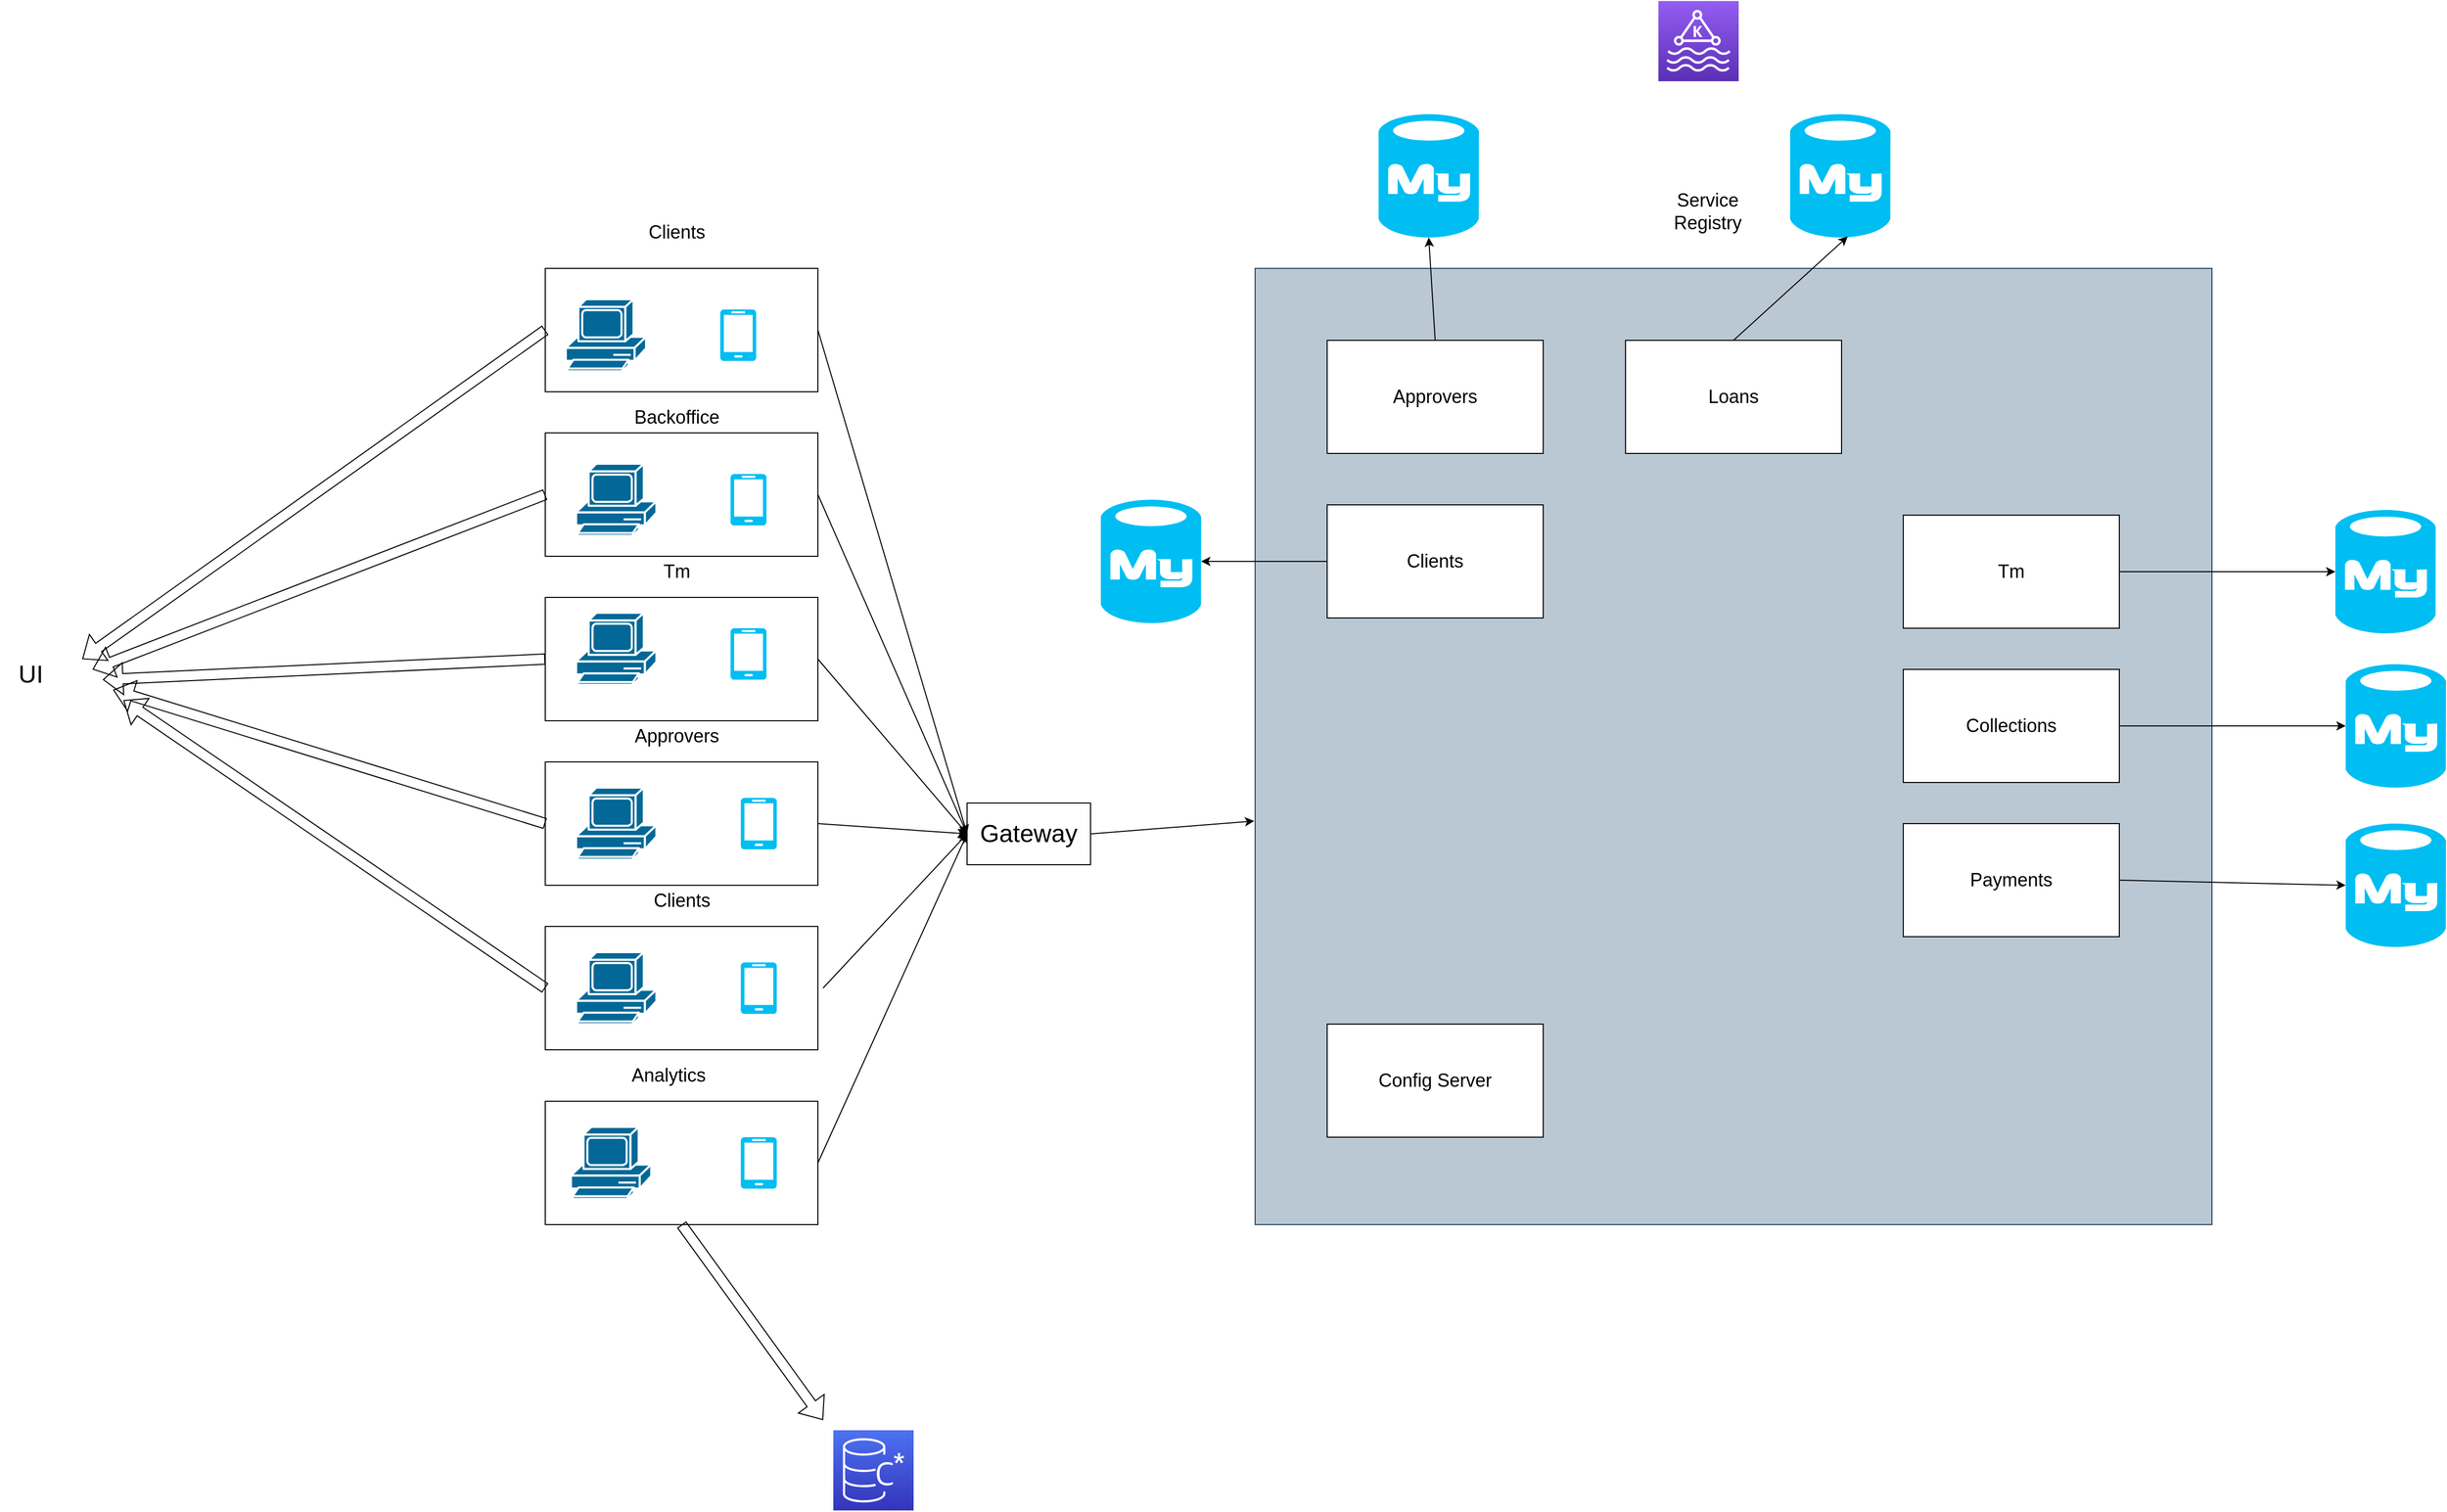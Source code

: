 <mxfile version="21.1.3" type="github">
  <diagram name="Page-1" id="cRs1FUvraPR_sSNTea02">
    <mxGraphModel dx="2210" dy="770" grid="1" gridSize="10" guides="1" tooltips="1" connect="1" arrows="1" fold="1" page="1" pageScale="1" pageWidth="850" pageHeight="1100" math="0" shadow="0">
      <root>
        <mxCell id="0" />
        <mxCell id="1" parent="0" />
        <mxCell id="ou1j3uqA0_tTMkgVa4EF-3" value="" style="rounded=0;whiteSpace=wrap;html=1;" parent="1" vertex="1">
          <mxGeometry x="50" y="340" width="265" height="120" as="geometry" />
        </mxCell>
        <mxCell id="ou1j3uqA0_tTMkgVa4EF-5" value="" style="shape=mxgraph.cisco.computers_and_peripherals.pc;html=1;pointerEvents=1;dashed=0;fillColor=#036897;strokeColor=#ffffff;strokeWidth=2;verticalLabelPosition=bottom;verticalAlign=top;align=center;outlineConnect=0;" parent="1" vertex="1">
          <mxGeometry x="70" y="370" width="78" height="70" as="geometry" />
        </mxCell>
        <mxCell id="ou1j3uqA0_tTMkgVa4EF-6" value="" style="verticalLabelPosition=bottom;html=1;verticalAlign=top;align=center;strokeColor=none;fillColor=#00BEF2;shape=mxgraph.azure.mobile;pointerEvents=1;" parent="1" vertex="1">
          <mxGeometry x="220" y="380" width="35" height="50" as="geometry" />
        </mxCell>
        <mxCell id="ou1j3uqA0_tTMkgVa4EF-8" value="&lt;font style=&quot;font-size: 18px;&quot;&gt;Clients&lt;/font&gt;" style="text;html=1;strokeColor=none;fillColor=none;align=center;verticalAlign=middle;whiteSpace=wrap;rounded=0;" parent="1" vertex="1">
          <mxGeometry x="148" y="290" width="60" height="30" as="geometry" />
        </mxCell>
        <mxCell id="ou1j3uqA0_tTMkgVa4EF-10" value="" style="rounded=0;whiteSpace=wrap;html=1;" parent="1" vertex="1">
          <mxGeometry x="50" y="500" width="265" height="120" as="geometry" />
        </mxCell>
        <mxCell id="ou1j3uqA0_tTMkgVa4EF-11" value="" style="rounded=0;whiteSpace=wrap;html=1;" parent="1" vertex="1">
          <mxGeometry x="50" y="660" width="265" height="120" as="geometry" />
        </mxCell>
        <mxCell id="ou1j3uqA0_tTMkgVa4EF-12" value="" style="verticalLabelPosition=bottom;html=1;verticalAlign=top;align=center;strokeColor=none;fillColor=#00BEF2;shape=mxgraph.azure.mobile;pointerEvents=1;" parent="1" vertex="1">
          <mxGeometry x="230" y="540" width="35" height="50" as="geometry" />
        </mxCell>
        <mxCell id="ou1j3uqA0_tTMkgVa4EF-13" value="" style="verticalLabelPosition=bottom;html=1;verticalAlign=top;align=center;strokeColor=none;fillColor=#00BEF2;shape=mxgraph.azure.mobile;pointerEvents=1;" parent="1" vertex="1">
          <mxGeometry x="230" y="690" width="35" height="50" as="geometry" />
        </mxCell>
        <mxCell id="ou1j3uqA0_tTMkgVa4EF-14" value="" style="shape=mxgraph.cisco.computers_and_peripherals.pc;html=1;pointerEvents=1;dashed=0;fillColor=#036897;strokeColor=#ffffff;strokeWidth=2;verticalLabelPosition=bottom;verticalAlign=top;align=center;outlineConnect=0;" parent="1" vertex="1">
          <mxGeometry x="80" y="530" width="78" height="70" as="geometry" />
        </mxCell>
        <mxCell id="ou1j3uqA0_tTMkgVa4EF-15" value="" style="shape=mxgraph.cisco.computers_and_peripherals.pc;html=1;pointerEvents=1;dashed=0;fillColor=#036897;strokeColor=#ffffff;strokeWidth=2;verticalLabelPosition=bottom;verticalAlign=top;align=center;outlineConnect=0;" parent="1" vertex="1">
          <mxGeometry x="80" y="675" width="78" height="70" as="geometry" />
        </mxCell>
        <mxCell id="ou1j3uqA0_tTMkgVa4EF-16" value="&lt;font style=&quot;font-size: 18px;&quot;&gt;Backoffice&lt;/font&gt;" style="text;html=1;strokeColor=none;fillColor=none;align=center;verticalAlign=middle;whiteSpace=wrap;rounded=0;" parent="1" vertex="1">
          <mxGeometry x="148" y="470" width="60" height="30" as="geometry" />
        </mxCell>
        <mxCell id="ou1j3uqA0_tTMkgVa4EF-18" value="&lt;font style=&quot;font-size: 18px;&quot;&gt;Tm&lt;/font&gt;" style="text;html=1;strokeColor=none;fillColor=none;align=center;verticalAlign=middle;whiteSpace=wrap;rounded=0;" parent="1" vertex="1">
          <mxGeometry x="148" y="620" width="60" height="30" as="geometry" />
        </mxCell>
        <mxCell id="ou1j3uqA0_tTMkgVa4EF-19" value="" style="rounded=0;whiteSpace=wrap;html=1;" parent="1" vertex="1">
          <mxGeometry x="50" y="820" width="265" height="120" as="geometry" />
        </mxCell>
        <mxCell id="ou1j3uqA0_tTMkgVa4EF-21" value="" style="verticalLabelPosition=bottom;html=1;verticalAlign=top;align=center;strokeColor=none;fillColor=#00BEF2;shape=mxgraph.azure.mobile;pointerEvents=1;" parent="1" vertex="1">
          <mxGeometry x="240" y="855" width="35" height="50" as="geometry" />
        </mxCell>
        <mxCell id="ou1j3uqA0_tTMkgVa4EF-22" value="" style="shape=mxgraph.cisco.computers_and_peripherals.pc;html=1;pointerEvents=1;dashed=0;fillColor=#036897;strokeColor=#ffffff;strokeWidth=2;verticalLabelPosition=bottom;verticalAlign=top;align=center;outlineConnect=0;" parent="1" vertex="1">
          <mxGeometry x="80" y="845" width="78" height="70" as="geometry" />
        </mxCell>
        <mxCell id="ou1j3uqA0_tTMkgVa4EF-26" value="&lt;span style=&quot;font-size: 18px;&quot;&gt;Approvers&lt;/span&gt;" style="text;html=1;strokeColor=none;fillColor=none;align=center;verticalAlign=middle;whiteSpace=wrap;rounded=0;" parent="1" vertex="1">
          <mxGeometry x="148" y="780" width="60" height="30" as="geometry" />
        </mxCell>
        <mxCell id="ou1j3uqA0_tTMkgVa4EF-27" value="" style="rounded=0;whiteSpace=wrap;html=1;" parent="1" vertex="1">
          <mxGeometry x="50" y="980" width="265" height="120" as="geometry" />
        </mxCell>
        <mxCell id="ou1j3uqA0_tTMkgVa4EF-28" value="" style="shape=mxgraph.cisco.computers_and_peripherals.pc;html=1;pointerEvents=1;dashed=0;fillColor=#036897;strokeColor=#ffffff;strokeWidth=2;verticalLabelPosition=bottom;verticalAlign=top;align=center;outlineConnect=0;" parent="1" vertex="1">
          <mxGeometry x="80" y="1005" width="78" height="70" as="geometry" />
        </mxCell>
        <mxCell id="ou1j3uqA0_tTMkgVa4EF-29" value="" style="verticalLabelPosition=bottom;html=1;verticalAlign=top;align=center;strokeColor=none;fillColor=#00BEF2;shape=mxgraph.azure.mobile;pointerEvents=1;" parent="1" vertex="1">
          <mxGeometry x="240" y="1015" width="35" height="50" as="geometry" />
        </mxCell>
        <mxCell id="ou1j3uqA0_tTMkgVa4EF-30" value="&lt;span style=&quot;font-size: 18px;&quot;&gt;Clients&lt;br&gt;&lt;/span&gt;" style="text;html=1;strokeColor=none;fillColor=none;align=center;verticalAlign=middle;whiteSpace=wrap;rounded=0;" parent="1" vertex="1">
          <mxGeometry x="152.5" y="940" width="60" height="30" as="geometry" />
        </mxCell>
        <mxCell id="ou1j3uqA0_tTMkgVa4EF-31" value="" style="rounded=0;whiteSpace=wrap;html=1;" parent="1" vertex="1">
          <mxGeometry x="50" y="1150" width="265" height="120" as="geometry" />
        </mxCell>
        <mxCell id="ou1j3uqA0_tTMkgVa4EF-32" value="&lt;span style=&quot;font-size: 18px;&quot;&gt;Analytics&lt;br&gt;&lt;/span&gt;" style="text;html=1;strokeColor=none;fillColor=none;align=center;verticalAlign=middle;whiteSpace=wrap;rounded=0;" parent="1" vertex="1">
          <mxGeometry x="140" y="1110" width="60" height="30" as="geometry" />
        </mxCell>
        <mxCell id="ou1j3uqA0_tTMkgVa4EF-33" value="" style="verticalLabelPosition=bottom;html=1;verticalAlign=top;align=center;strokeColor=none;fillColor=#00BEF2;shape=mxgraph.azure.mobile;pointerEvents=1;" parent="1" vertex="1">
          <mxGeometry x="240" y="1185" width="35" height="50" as="geometry" />
        </mxCell>
        <mxCell id="ou1j3uqA0_tTMkgVa4EF-34" value="" style="shape=mxgraph.cisco.computers_and_peripherals.pc;html=1;pointerEvents=1;dashed=0;fillColor=#036897;strokeColor=#ffffff;strokeWidth=2;verticalLabelPosition=bottom;verticalAlign=top;align=center;outlineConnect=0;" parent="1" vertex="1">
          <mxGeometry x="75" y="1175" width="78" height="70" as="geometry" />
        </mxCell>
        <mxCell id="ou1j3uqA0_tTMkgVa4EF-42" value="" style="shape=flexArrow;endArrow=classic;html=1;rounded=0;exitX=0;exitY=0.5;exitDx=0;exitDy=0;" parent="1" source="ou1j3uqA0_tTMkgVa4EF-3" edge="1">
          <mxGeometry width="50" height="50" relative="1" as="geometry">
            <mxPoint x="-200" y="820" as="sourcePoint" />
            <mxPoint x="-400" y="720" as="targetPoint" />
          </mxGeometry>
        </mxCell>
        <mxCell id="ou1j3uqA0_tTMkgVa4EF-43" value="" style="shape=flexArrow;endArrow=classic;html=1;rounded=0;exitX=0;exitY=0.5;exitDx=0;exitDy=0;" parent="1" source="ou1j3uqA0_tTMkgVa4EF-10" edge="1">
          <mxGeometry width="50" height="50" relative="1" as="geometry">
            <mxPoint x="60" y="410" as="sourcePoint" />
            <mxPoint x="-390" y="730" as="targetPoint" />
          </mxGeometry>
        </mxCell>
        <mxCell id="ou1j3uqA0_tTMkgVa4EF-44" value="" style="shape=flexArrow;endArrow=classic;html=1;rounded=0;exitX=0;exitY=0.5;exitDx=0;exitDy=0;" parent="1" source="ou1j3uqA0_tTMkgVa4EF-11" edge="1">
          <mxGeometry width="50" height="50" relative="1" as="geometry">
            <mxPoint x="60" y="570" as="sourcePoint" />
            <mxPoint x="-380" y="740" as="targetPoint" />
          </mxGeometry>
        </mxCell>
        <mxCell id="ou1j3uqA0_tTMkgVa4EF-45" value="" style="shape=flexArrow;endArrow=classic;html=1;rounded=0;exitX=0;exitY=0.5;exitDx=0;exitDy=0;" parent="1" source="ou1j3uqA0_tTMkgVa4EF-19" edge="1">
          <mxGeometry width="50" height="50" relative="1" as="geometry">
            <mxPoint x="70" y="580" as="sourcePoint" />
            <mxPoint x="-370" y="750" as="targetPoint" />
          </mxGeometry>
        </mxCell>
        <mxCell id="ou1j3uqA0_tTMkgVa4EF-46" value="" style="shape=flexArrow;endArrow=classic;html=1;rounded=0;exitX=0;exitY=0.5;exitDx=0;exitDy=0;" parent="1" source="ou1j3uqA0_tTMkgVa4EF-27" edge="1">
          <mxGeometry width="50" height="50" relative="1" as="geometry">
            <mxPoint x="80" y="590" as="sourcePoint" />
            <mxPoint x="-360" y="760" as="targetPoint" />
          </mxGeometry>
        </mxCell>
        <mxCell id="ou1j3uqA0_tTMkgVa4EF-47" value="&lt;font style=&quot;font-size: 24px;&quot;&gt;UI&lt;/font&gt;" style="text;html=1;strokeColor=none;fillColor=none;align=center;verticalAlign=middle;whiteSpace=wrap;rounded=0;" parent="1" vertex="1">
          <mxGeometry x="-480" y="720" width="60" height="30" as="geometry" />
        </mxCell>
        <mxCell id="ij13dMwQz0sE7eE-AX4p-1" value="" style="shape=flexArrow;endArrow=classic;html=1;rounded=0;exitX=0.5;exitY=1;exitDx=0;exitDy=0;" edge="1" parent="1" source="ou1j3uqA0_tTMkgVa4EF-31">
          <mxGeometry width="50" height="50" relative="1" as="geometry">
            <mxPoint x="-30" y="1310" as="sourcePoint" />
            <mxPoint x="320" y="1460" as="targetPoint" />
          </mxGeometry>
        </mxCell>
        <mxCell id="ij13dMwQz0sE7eE-AX4p-3" value="" style="sketch=0;points=[[0,0,0],[0.25,0,0],[0.5,0,0],[0.75,0,0],[1,0,0],[0,1,0],[0.25,1,0],[0.5,1,0],[0.75,1,0],[1,1,0],[0,0.25,0],[0,0.5,0],[0,0.75,0],[1,0.25,0],[1,0.5,0],[1,0.75,0]];outlineConnect=0;fontColor=#232F3E;gradientColor=#4D72F3;gradientDirection=north;fillColor=#3334B9;strokeColor=#ffffff;dashed=0;verticalLabelPosition=bottom;verticalAlign=top;align=center;html=1;fontSize=12;fontStyle=0;aspect=fixed;shape=mxgraph.aws4.resourceIcon;resIcon=mxgraph.aws4.managed_apache_cassandra_service;" vertex="1" parent="1">
          <mxGeometry x="330" y="1470" width="78" height="78" as="geometry" />
        </mxCell>
        <mxCell id="ij13dMwQz0sE7eE-AX4p-4" value="" style="whiteSpace=wrap;html=1;aspect=fixed;fillColor=#bac8d3;strokeColor=#23445d;" vertex="1" parent="1">
          <mxGeometry x="740" y="340" width="930" height="930" as="geometry" />
        </mxCell>
        <mxCell id="ij13dMwQz0sE7eE-AX4p-5" value="&lt;font style=&quot;font-size: 24px;&quot;&gt;Gateway&lt;/font&gt;" style="rounded=0;whiteSpace=wrap;html=1;" vertex="1" parent="1">
          <mxGeometry x="460" y="860" width="120" height="60" as="geometry" />
        </mxCell>
        <mxCell id="ij13dMwQz0sE7eE-AX4p-6" value="" style="endArrow=classic;html=1;rounded=0;exitX=1;exitY=0.5;exitDx=0;exitDy=0;entryX=0;entryY=0.5;entryDx=0;entryDy=0;" edge="1" parent="1" source="ou1j3uqA0_tTMkgVa4EF-10" target="ij13dMwQz0sE7eE-AX4p-5">
          <mxGeometry width="50" height="50" relative="1" as="geometry">
            <mxPoint x="640" y="910" as="sourcePoint" />
            <mxPoint x="690" y="860" as="targetPoint" />
          </mxGeometry>
        </mxCell>
        <mxCell id="ij13dMwQz0sE7eE-AX4p-7" value="" style="endArrow=classic;html=1;rounded=0;exitX=1;exitY=0.5;exitDx=0;exitDy=0;entryX=0;entryY=0.5;entryDx=0;entryDy=0;" edge="1" parent="1" source="ou1j3uqA0_tTMkgVa4EF-11" target="ij13dMwQz0sE7eE-AX4p-5">
          <mxGeometry width="50" height="50" relative="1" as="geometry">
            <mxPoint x="325" y="570" as="sourcePoint" />
            <mxPoint x="470" y="900" as="targetPoint" />
          </mxGeometry>
        </mxCell>
        <mxCell id="ij13dMwQz0sE7eE-AX4p-8" value="" style="endArrow=classic;html=1;rounded=0;exitX=1;exitY=0.5;exitDx=0;exitDy=0;" edge="1" parent="1" source="ou1j3uqA0_tTMkgVa4EF-19">
          <mxGeometry width="50" height="50" relative="1" as="geometry">
            <mxPoint x="325" y="730" as="sourcePoint" />
            <mxPoint x="460" y="890" as="targetPoint" />
          </mxGeometry>
        </mxCell>
        <mxCell id="ij13dMwQz0sE7eE-AX4p-9" value="" style="endArrow=classic;html=1;rounded=0;entryX=0;entryY=0.5;entryDx=0;entryDy=0;" edge="1" parent="1" target="ij13dMwQz0sE7eE-AX4p-5">
          <mxGeometry width="50" height="50" relative="1" as="geometry">
            <mxPoint x="320" y="1040" as="sourcePoint" />
            <mxPoint x="470" y="900" as="targetPoint" />
          </mxGeometry>
        </mxCell>
        <mxCell id="ij13dMwQz0sE7eE-AX4p-10" value="" style="endArrow=classic;html=1;rounded=0;entryX=0;entryY=0.5;entryDx=0;entryDy=0;exitX=1;exitY=0.5;exitDx=0;exitDy=0;" edge="1" parent="1" source="ou1j3uqA0_tTMkgVa4EF-31" target="ij13dMwQz0sE7eE-AX4p-5">
          <mxGeometry width="50" height="50" relative="1" as="geometry">
            <mxPoint x="330" y="1050" as="sourcePoint" />
            <mxPoint x="470" y="900" as="targetPoint" />
          </mxGeometry>
        </mxCell>
        <mxCell id="ij13dMwQz0sE7eE-AX4p-11" value="" style="endArrow=classic;html=1;rounded=0;entryX=0;entryY=0.5;entryDx=0;entryDy=0;exitX=1;exitY=0.5;exitDx=0;exitDy=0;" edge="1" parent="1" source="ou1j3uqA0_tTMkgVa4EF-3" target="ij13dMwQz0sE7eE-AX4p-5">
          <mxGeometry width="50" height="50" relative="1" as="geometry">
            <mxPoint x="340" y="560" as="sourcePoint" />
            <mxPoint x="470" y="900" as="targetPoint" />
          </mxGeometry>
        </mxCell>
        <mxCell id="ij13dMwQz0sE7eE-AX4p-12" value="" style="endArrow=classic;html=1;rounded=0;exitX=1;exitY=0.5;exitDx=0;exitDy=0;entryX=-0.001;entryY=0.578;entryDx=0;entryDy=0;entryPerimeter=0;" edge="1" parent="1" source="ij13dMwQz0sE7eE-AX4p-5" target="ij13dMwQz0sE7eE-AX4p-4">
          <mxGeometry width="50" height="50" relative="1" as="geometry">
            <mxPoint x="750" y="770" as="sourcePoint" />
            <mxPoint x="800" y="720" as="targetPoint" />
          </mxGeometry>
        </mxCell>
        <mxCell id="ij13dMwQz0sE7eE-AX4p-13" value="&lt;font style=&quot;font-size: 18px;&quot;&gt;Approvers&lt;/font&gt;" style="rounded=0;whiteSpace=wrap;html=1;" vertex="1" parent="1">
          <mxGeometry x="810" y="410" width="210" height="110" as="geometry" />
        </mxCell>
        <mxCell id="ij13dMwQz0sE7eE-AX4p-14" value="&lt;font style=&quot;font-size: 18px;&quot;&gt;Loans&lt;/font&gt;" style="rounded=0;whiteSpace=wrap;html=1;" vertex="1" parent="1">
          <mxGeometry x="1100" y="410" width="210" height="110" as="geometry" />
        </mxCell>
        <mxCell id="ij13dMwQz0sE7eE-AX4p-15" value="&lt;font style=&quot;font-size: 18px;&quot;&gt;Collections&lt;/font&gt;" style="rounded=0;whiteSpace=wrap;html=1;" vertex="1" parent="1">
          <mxGeometry x="1370" y="730" width="210" height="110" as="geometry" />
        </mxCell>
        <mxCell id="ij13dMwQz0sE7eE-AX4p-16" value="&lt;span style=&quot;font-size: 18px;&quot;&gt;Config Server&lt;/span&gt;" style="rounded=0;whiteSpace=wrap;html=1;" vertex="1" parent="1">
          <mxGeometry x="810" y="1075" width="210" height="110" as="geometry" />
        </mxCell>
        <mxCell id="ij13dMwQz0sE7eE-AX4p-17" value="&lt;font style=&quot;font-size: 18px;&quot;&gt;Payments&lt;/font&gt;" style="rounded=0;whiteSpace=wrap;html=1;" vertex="1" parent="1">
          <mxGeometry x="1370" y="880" width="210" height="110" as="geometry" />
        </mxCell>
        <mxCell id="ij13dMwQz0sE7eE-AX4p-18" value="&lt;font style=&quot;font-size: 18px;&quot;&gt;Tm&lt;/font&gt;" style="rounded=0;whiteSpace=wrap;html=1;" vertex="1" parent="1">
          <mxGeometry x="1370" y="580" width="210" height="110" as="geometry" />
        </mxCell>
        <mxCell id="ij13dMwQz0sE7eE-AX4p-19" value="&lt;font style=&quot;font-size: 18px;&quot;&gt;Clients&lt;/font&gt;" style="rounded=0;whiteSpace=wrap;html=1;" vertex="1" parent="1">
          <mxGeometry x="810" y="570" width="210" height="110" as="geometry" />
        </mxCell>
        <mxCell id="ij13dMwQz0sE7eE-AX4p-21" value="&lt;font style=&quot;font-size: 18px;&quot;&gt;Service Registry&lt;/font&gt;" style="text;html=1;strokeColor=none;fillColor=none;align=center;verticalAlign=middle;whiteSpace=wrap;rounded=0;" vertex="1" parent="1">
          <mxGeometry x="1150" y="270" width="60" height="30" as="geometry" />
        </mxCell>
        <mxCell id="ij13dMwQz0sE7eE-AX4p-23" value="" style="sketch=0;points=[[0,0,0],[0.25,0,0],[0.5,0,0],[0.75,0,0],[1,0,0],[0,1,0],[0.25,1,0],[0.5,1,0],[0.75,1,0],[1,1,0],[0,0.25,0],[0,0.5,0],[0,0.75,0],[1,0.25,0],[1,0.5,0],[1,0.75,0]];outlineConnect=0;fontColor=#232F3E;gradientColor=#945DF2;gradientDirection=north;fillColor=#5A30B5;strokeColor=#ffffff;dashed=0;verticalLabelPosition=bottom;verticalAlign=top;align=center;html=1;fontSize=12;fontStyle=0;aspect=fixed;shape=mxgraph.aws4.resourceIcon;resIcon=mxgraph.aws4.managed_streaming_for_kafka;" vertex="1" parent="1">
          <mxGeometry x="1132" y="80" width="78" height="78" as="geometry" />
        </mxCell>
        <mxCell id="ij13dMwQz0sE7eE-AX4p-24" value="" style="verticalLabelPosition=bottom;html=1;verticalAlign=top;align=center;strokeColor=none;fillColor=#00BEF2;shape=mxgraph.azure.mysql_database;" vertex="1" parent="1">
          <mxGeometry x="860" y="190" width="97.5" height="120" as="geometry" />
        </mxCell>
        <mxCell id="ij13dMwQz0sE7eE-AX4p-25" value="" style="endArrow=classic;html=1;rounded=0;exitX=0.5;exitY=0;exitDx=0;exitDy=0;entryX=0.5;entryY=1;entryDx=0;entryDy=0;entryPerimeter=0;" edge="1" parent="1" source="ij13dMwQz0sE7eE-AX4p-13" target="ij13dMwQz0sE7eE-AX4p-24">
          <mxGeometry width="50" height="50" relative="1" as="geometry">
            <mxPoint x="1080" y="490" as="sourcePoint" />
            <mxPoint x="1130" y="440" as="targetPoint" />
          </mxGeometry>
        </mxCell>
        <mxCell id="ij13dMwQz0sE7eE-AX4p-26" value="" style="verticalLabelPosition=bottom;html=1;verticalAlign=top;align=center;strokeColor=none;fillColor=#00BEF2;shape=mxgraph.azure.mysql_database;" vertex="1" parent="1">
          <mxGeometry x="1790" y="575" width="97.5" height="120" as="geometry" />
        </mxCell>
        <mxCell id="ij13dMwQz0sE7eE-AX4p-27" value="" style="verticalLabelPosition=bottom;html=1;verticalAlign=top;align=center;strokeColor=none;fillColor=#00BEF2;shape=mxgraph.azure.mysql_database;" vertex="1" parent="1">
          <mxGeometry x="1260" y="190" width="97.5" height="120" as="geometry" />
        </mxCell>
        <mxCell id="ij13dMwQz0sE7eE-AX4p-28" value="" style="verticalLabelPosition=bottom;html=1;verticalAlign=top;align=center;strokeColor=none;fillColor=#00BEF2;shape=mxgraph.azure.mysql_database;" vertex="1" parent="1">
          <mxGeometry x="1800" y="725" width="97.5" height="120" as="geometry" />
        </mxCell>
        <mxCell id="ij13dMwQz0sE7eE-AX4p-29" value="" style="verticalLabelPosition=bottom;html=1;verticalAlign=top;align=center;strokeColor=none;fillColor=#00BEF2;shape=mxgraph.azure.mysql_database;" vertex="1" parent="1">
          <mxGeometry x="590" y="565" width="97.5" height="120" as="geometry" />
        </mxCell>
        <mxCell id="ij13dMwQz0sE7eE-AX4p-30" value="" style="verticalLabelPosition=bottom;html=1;verticalAlign=top;align=center;strokeColor=none;fillColor=#00BEF2;shape=mxgraph.azure.mysql_database;" vertex="1" parent="1">
          <mxGeometry x="1800" y="880" width="97.5" height="120" as="geometry" />
        </mxCell>
        <mxCell id="ij13dMwQz0sE7eE-AX4p-31" value="" style="endArrow=classic;html=1;rounded=0;exitX=0;exitY=0.5;exitDx=0;exitDy=0;entryX=1;entryY=0.5;entryDx=0;entryDy=0;entryPerimeter=0;" edge="1" parent="1" source="ij13dMwQz0sE7eE-AX4p-19" target="ij13dMwQz0sE7eE-AX4p-29">
          <mxGeometry width="50" height="50" relative="1" as="geometry">
            <mxPoint x="820" y="610" as="sourcePoint" />
            <mxPoint x="870" y="560" as="targetPoint" />
          </mxGeometry>
        </mxCell>
        <mxCell id="ij13dMwQz0sE7eE-AX4p-32" value="" style="endArrow=classic;html=1;rounded=0;exitX=0.5;exitY=0;exitDx=0;exitDy=0;entryX=0.574;entryY=0.992;entryDx=0;entryDy=0;entryPerimeter=0;" edge="1" parent="1" source="ij13dMwQz0sE7eE-AX4p-14" target="ij13dMwQz0sE7eE-AX4p-27">
          <mxGeometry width="50" height="50" relative="1" as="geometry">
            <mxPoint x="840" y="540" as="sourcePoint" />
            <mxPoint x="890" y="490" as="targetPoint" />
          </mxGeometry>
        </mxCell>
        <mxCell id="ij13dMwQz0sE7eE-AX4p-33" value="" style="endArrow=classic;html=1;rounded=0;exitX=1;exitY=0.5;exitDx=0;exitDy=0;entryX=0;entryY=0.5;entryDx=0;entryDy=0;entryPerimeter=0;" edge="1" parent="1" source="ij13dMwQz0sE7eE-AX4p-18" target="ij13dMwQz0sE7eE-AX4p-26">
          <mxGeometry width="50" height="50" relative="1" as="geometry">
            <mxPoint x="1300" y="610" as="sourcePoint" />
            <mxPoint x="1350" y="560" as="targetPoint" />
          </mxGeometry>
        </mxCell>
        <mxCell id="ij13dMwQz0sE7eE-AX4p-34" value="" style="endArrow=classic;html=1;rounded=0;exitX=1;exitY=0.5;exitDx=0;exitDy=0;entryX=0;entryY=0.5;entryDx=0;entryDy=0;entryPerimeter=0;" edge="1" parent="1" source="ij13dMwQz0sE7eE-AX4p-15" target="ij13dMwQz0sE7eE-AX4p-28">
          <mxGeometry width="50" height="50" relative="1" as="geometry">
            <mxPoint x="1590" y="645" as="sourcePoint" />
            <mxPoint x="1800" y="645" as="targetPoint" />
          </mxGeometry>
        </mxCell>
        <mxCell id="ij13dMwQz0sE7eE-AX4p-35" value="" style="endArrow=classic;html=1;rounded=0;exitX=1;exitY=0.5;exitDx=0;exitDy=0;entryX=0;entryY=0.5;entryDx=0;entryDy=0;entryPerimeter=0;" edge="1" parent="1" source="ij13dMwQz0sE7eE-AX4p-17" target="ij13dMwQz0sE7eE-AX4p-30">
          <mxGeometry width="50" height="50" relative="1" as="geometry">
            <mxPoint x="1590" y="795" as="sourcePoint" />
            <mxPoint x="1810" y="795" as="targetPoint" />
          </mxGeometry>
        </mxCell>
      </root>
    </mxGraphModel>
  </diagram>
</mxfile>
